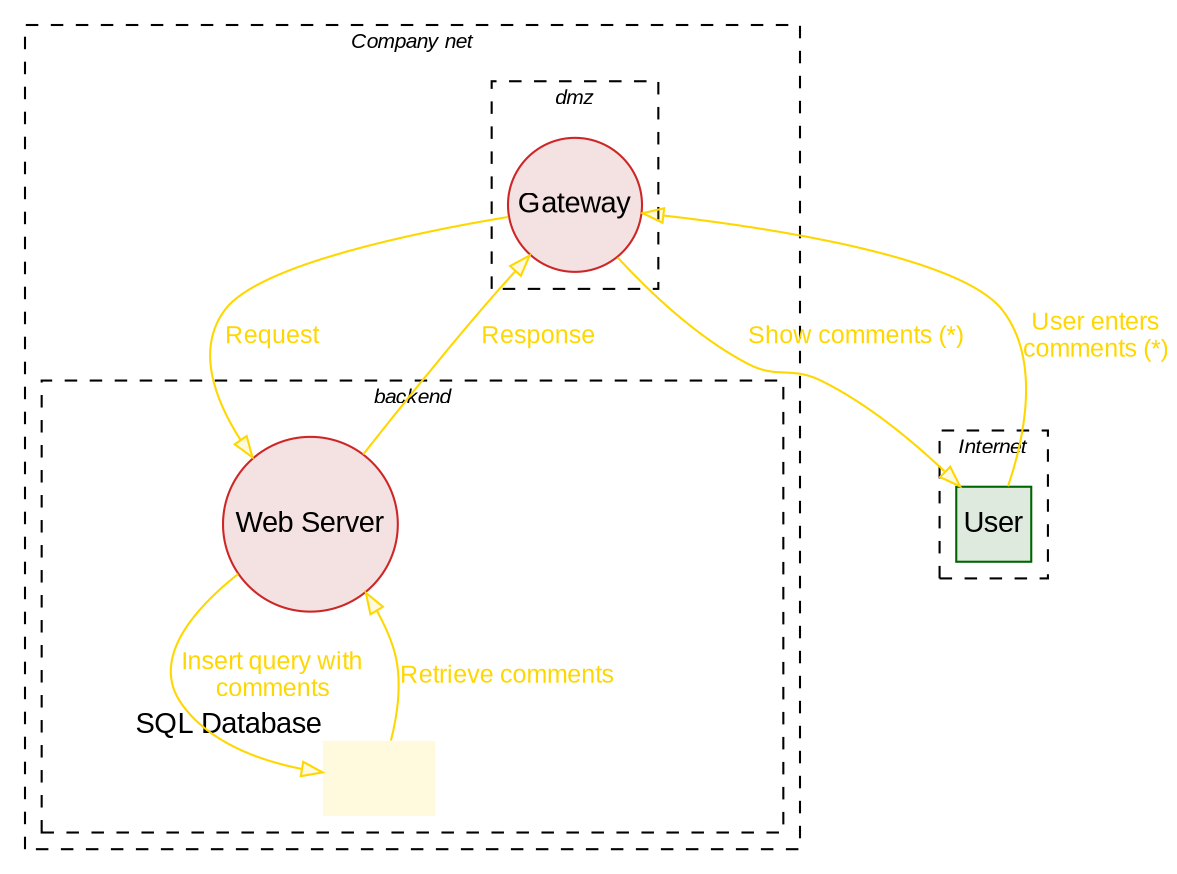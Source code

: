 digraph tm {
    graph [
        fontname = Arial;
        fontsize = 14;
    ]
    node [
        fontname = Arial;
        fontsize = 14;
        rankdir = lr;
    ]
    edge [
        shape = none;
        arrowtail = onormal;
        fontname = Arial;
        fontsize = 12;
    ]
    labelloc = "t";
    fontsize = 20;
    nodesep = 1;

    subgraph cluster_boundary_Companynet_88f2d9c06f {
        graph [
            fontsize = 10;
            fontcolor = black;
            style = dashed;
            color = black;
            label = <<i>Company net</i>>;
        ]

        subgraph cluster_boundary_dmz_579e9aae81 {
            graph [
                fontsize = 10;
                fontcolor = black;
                style = dashed;
                color = black;
                label = <<i>dmz</i>>;
            ]

            server_Gateway_f8af758679 [
                shape = circle;
                color = firebrick3; fillcolor="#b2222222"; style=filled ;
                fontcolor = black;
                label = "Gateway";
                margin = 0.02;
            ]

        }

        subgraph cluster_boundary_backend_f2eb7a3ff7 {
            graph [
                fontsize = 10;
                fontcolor = black;
                style = dashed;
                color = black;
                label = <<i>backend</i>>;
            ]

            server_WebServer_2c440ebe53 [
                shape = circle;
                color = firebrick3; fillcolor="#b2222222"; style=filled ;
                fontcolor = black;
                label = "Web Server";
                margin = 0.02;
            ]

            datastore_SQLDatabase_0291419f72 [
                shape = none;
                fixedsize = shape;
                image = "/Users/izar.tarandach/Src/pytm/pytm/images/datastore_gold.png";
                imagescale = true;
                color = gold; fillcolor="#ffd80022"; style=filled;
                fontcolor = black;
                xlabel = "SQL Database";
                label = "";
            ]

        }

    }

    subgraph cluster_boundary_Internet_acf3059e70 {
        graph [
            fontsize = 10;
            fontcolor = black;
            style = dashed;
            color = black;
            label = <<i>Internet</i>>;
        ]

        actor_User_d2006ce1bb [
            shape = square;
            color = darkgreen; fillcolor="#00630022"; style=filled;
            fontcolor = black;
            label = "User";
            margin = 0.02;
        ]

    }

    actor_User_d2006ce1bb -> server_Gateway_f8af758679 [
        color = gold; fillcolor="#ffd80022"; style=filled;
        fontcolor = gold; fillcolor="#ffd80022"; style=filled;
        dir = forward;
        label = "User enters\ncomments (*)";
    ]

    server_Gateway_f8af758679 -> server_WebServer_2c440ebe53 [
        color = gold; fillcolor="#ffd80022"; style=filled;
        fontcolor = gold; fillcolor="#ffd80022"; style=filled;
        dir = forward;
        label = "Request";
    ]

    server_WebServer_2c440ebe53 -> datastore_SQLDatabase_0291419f72 [
        color = gold; fillcolor="#ffd80022"; style=filled;
        fontcolor = gold; fillcolor="#ffd80022"; style=filled;
        dir = forward;
        label = "Insert query with\ncomments";
    ]

    datastore_SQLDatabase_0291419f72 -> server_WebServer_2c440ebe53 [
        color = gold; fillcolor="#ffd80022"; style=filled;
        fontcolor = gold; fillcolor="#ffd80022"; style=filled;
        dir = forward;
        label = "Retrieve comments";
    ]

    server_WebServer_2c440ebe53 -> server_Gateway_f8af758679 [
        color = gold; fillcolor="#ffd80022"; style=filled;
        fontcolor = gold; fillcolor="#ffd80022"; style=filled;
        dir = forward;
        label = "Response";
    ]

    server_Gateway_f8af758679 -> actor_User_d2006ce1bb [
        color = gold; fillcolor="#ffd80022"; style=filled;
        fontcolor = gold; fillcolor="#ffd80022"; style=filled;
        dir = forward;
        label = "Show comments (*)";
    ]

}
